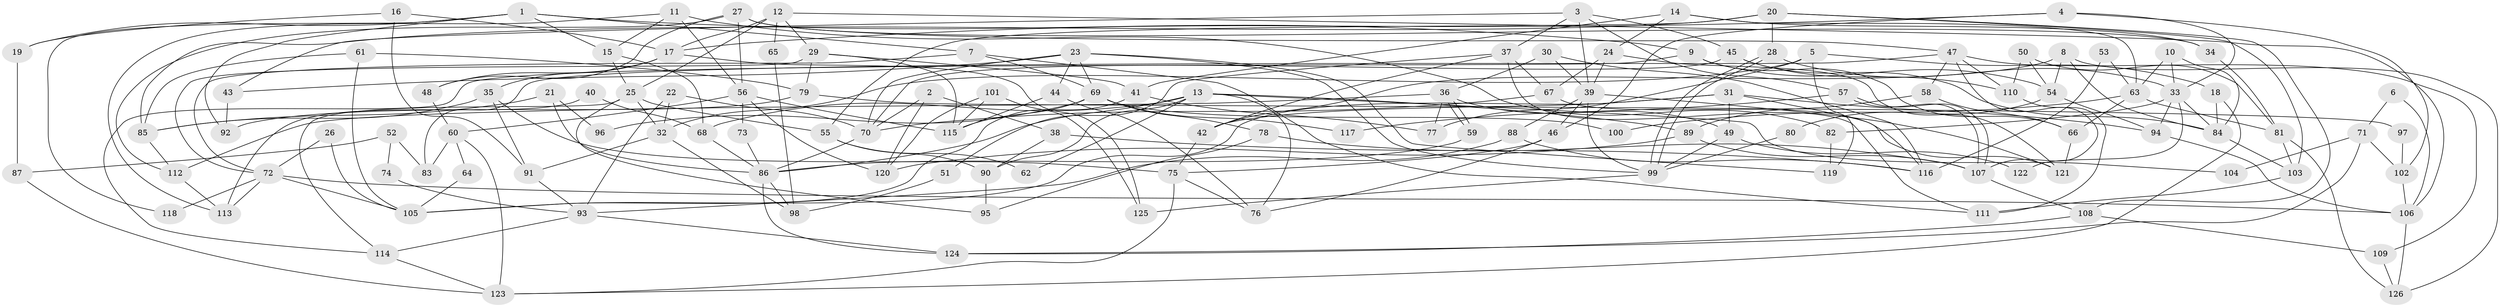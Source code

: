 // Generated by graph-tools (version 1.1) at 2025/50/03/09/25 04:50:40]
// undirected, 126 vertices, 252 edges
graph export_dot {
graph [start="1"]
  node [color=gray90,style=filled];
  1;
  2;
  3;
  4;
  5;
  6;
  7;
  8;
  9;
  10;
  11;
  12;
  13;
  14;
  15;
  16;
  17;
  18;
  19;
  20;
  21;
  22;
  23;
  24;
  25;
  26;
  27;
  28;
  29;
  30;
  31;
  32;
  33;
  34;
  35;
  36;
  37;
  38;
  39;
  40;
  41;
  42;
  43;
  44;
  45;
  46;
  47;
  48;
  49;
  50;
  51;
  52;
  53;
  54;
  55;
  56;
  57;
  58;
  59;
  60;
  61;
  62;
  63;
  64;
  65;
  66;
  67;
  68;
  69;
  70;
  71;
  72;
  73;
  74;
  75;
  76;
  77;
  78;
  79;
  80;
  81;
  82;
  83;
  84;
  85;
  86;
  87;
  88;
  89;
  90;
  91;
  92;
  93;
  94;
  95;
  96;
  97;
  98;
  99;
  100;
  101;
  102;
  103;
  104;
  105;
  106;
  107;
  108;
  109;
  110;
  111;
  112;
  113;
  114;
  115;
  116;
  117;
  118;
  119;
  120;
  121;
  122;
  123;
  124;
  125;
  126;
  1 -- 15;
  1 -- 9;
  1 -- 7;
  1 -- 19;
  1 -- 92;
  1 -- 118;
  2 -- 38;
  2 -- 120;
  2 -- 70;
  3 -- 39;
  3 -- 45;
  3 -- 37;
  3 -- 43;
  3 -- 57;
  4 -- 33;
  4 -- 46;
  4 -- 17;
  4 -- 102;
  5 -- 32;
  5 -- 77;
  5 -- 18;
  5 -- 119;
  6 -- 71;
  6 -- 106;
  7 -- 69;
  7 -- 72;
  7 -- 111;
  8 -- 126;
  8 -- 84;
  8 -- 42;
  8 -- 54;
  9 -- 114;
  9 -- 54;
  9 -- 66;
  10 -- 63;
  10 -- 33;
  10 -- 84;
  11 -- 82;
  11 -- 15;
  11 -- 56;
  11 -- 113;
  12 -- 29;
  12 -- 106;
  12 -- 17;
  12 -- 25;
  12 -- 65;
  13 -- 86;
  13 -- 89;
  13 -- 62;
  13 -- 68;
  13 -- 76;
  13 -- 90;
  13 -- 104;
  14 -- 63;
  14 -- 24;
  14 -- 34;
  14 -- 41;
  15 -- 68;
  15 -- 25;
  16 -- 91;
  16 -- 17;
  16 -- 19;
  17 -- 35;
  17 -- 48;
  17 -- 125;
  18 -- 84;
  18 -- 123;
  19 -- 87;
  20 -- 108;
  20 -- 28;
  20 -- 55;
  20 -- 85;
  20 -- 103;
  21 -- 86;
  21 -- 85;
  21 -- 96;
  22 -- 70;
  22 -- 32;
  22 -- 93;
  23 -- 99;
  23 -- 70;
  23 -- 43;
  23 -- 44;
  23 -- 69;
  23 -- 119;
  24 -- 67;
  24 -- 39;
  24 -- 121;
  25 -- 95;
  25 -- 32;
  25 -- 55;
  25 -- 114;
  26 -- 72;
  26 -- 105;
  27 -- 56;
  27 -- 112;
  27 -- 34;
  27 -- 47;
  27 -- 48;
  28 -- 99;
  28 -- 99;
  28 -- 33;
  29 -- 72;
  29 -- 115;
  29 -- 41;
  29 -- 79;
  30 -- 36;
  30 -- 39;
  30 -- 116;
  31 -- 105;
  31 -- 42;
  31 -- 49;
  31 -- 94;
  31 -- 116;
  32 -- 91;
  32 -- 98;
  33 -- 94;
  33 -- 84;
  33 -- 82;
  33 -- 122;
  34 -- 81;
  35 -- 85;
  35 -- 75;
  35 -- 91;
  36 -- 49;
  36 -- 59;
  36 -- 59;
  36 -- 77;
  36 -- 112;
  37 -- 42;
  37 -- 51;
  37 -- 67;
  37 -- 111;
  38 -- 90;
  38 -- 116;
  39 -- 88;
  39 -- 121;
  39 -- 46;
  39 -- 99;
  40 -- 68;
  40 -- 113;
  41 -- 77;
  41 -- 105;
  42 -- 75;
  43 -- 92;
  44 -- 76;
  44 -- 115;
  45 -- 84;
  45 -- 110;
  45 -- 70;
  46 -- 76;
  46 -- 75;
  47 -- 107;
  47 -- 58;
  47 -- 83;
  47 -- 109;
  47 -- 110;
  48 -- 60;
  49 -- 99;
  49 -- 122;
  50 -- 110;
  50 -- 81;
  50 -- 54;
  51 -- 98;
  52 -- 83;
  52 -- 87;
  52 -- 74;
  53 -- 63;
  53 -- 116;
  54 -- 80;
  54 -- 94;
  55 -- 62;
  55 -- 90;
  56 -- 60;
  56 -- 73;
  56 -- 115;
  56 -- 120;
  57 -- 107;
  57 -- 107;
  57 -- 117;
  58 -- 66;
  58 -- 89;
  59 -- 86;
  60 -- 123;
  60 -- 64;
  60 -- 83;
  61 -- 79;
  61 -- 105;
  61 -- 85;
  63 -- 81;
  63 -- 66;
  63 -- 100;
  64 -- 105;
  65 -- 98;
  66 -- 121;
  67 -- 70;
  67 -- 121;
  68 -- 86;
  69 -- 115;
  69 -- 78;
  69 -- 96;
  69 -- 100;
  69 -- 117;
  70 -- 86;
  71 -- 124;
  71 -- 102;
  71 -- 104;
  72 -- 113;
  72 -- 105;
  72 -- 106;
  72 -- 118;
  73 -- 86;
  74 -- 93;
  75 -- 76;
  75 -- 123;
  78 -- 107;
  78 -- 95;
  79 -- 92;
  79 -- 97;
  80 -- 99;
  81 -- 103;
  81 -- 126;
  82 -- 119;
  84 -- 103;
  85 -- 112;
  86 -- 124;
  86 -- 98;
  87 -- 123;
  88 -- 116;
  88 -- 93;
  89 -- 120;
  89 -- 107;
  90 -- 95;
  91 -- 93;
  93 -- 114;
  93 -- 124;
  94 -- 106;
  97 -- 102;
  99 -- 125;
  101 -- 115;
  101 -- 125;
  101 -- 120;
  102 -- 106;
  103 -- 111;
  106 -- 126;
  107 -- 108;
  108 -- 109;
  108 -- 124;
  109 -- 126;
  110 -- 111;
  112 -- 113;
  114 -- 123;
}
